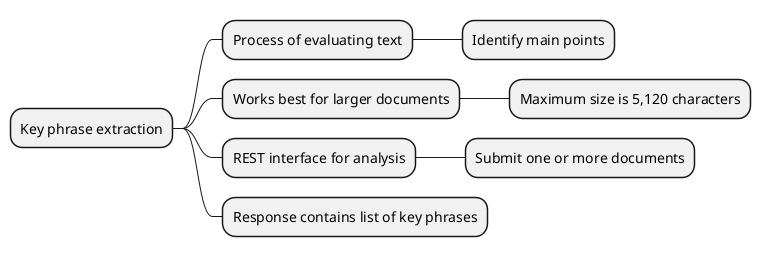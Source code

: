 @startmindmap
* Key phrase extraction
** Process of evaluating text
*** Identify main points
** Works best for larger documents
*** Maximum size is 5,120 characters
** REST interface for analysis
*** Submit one or more documents
** Response contains list of key phrases
@endmindmap